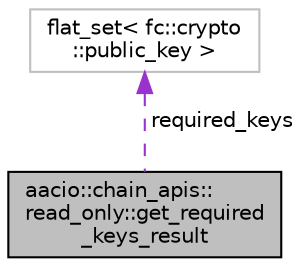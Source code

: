 digraph "aacio::chain_apis::read_only::get_required_keys_result"
{
  edge [fontname="Helvetica",fontsize="10",labelfontname="Helvetica",labelfontsize="10"];
  node [fontname="Helvetica",fontsize="10",shape=record];
  Node1 [label="aacio::chain_apis::\lread_only::get_required\l_keys_result",height=0.2,width=0.4,color="black", fillcolor="grey75", style="filled", fontcolor="black"];
  Node2 -> Node1 [dir="back",color="darkorchid3",fontsize="10",style="dashed",label=" required_keys" ];
  Node2 [label="flat_set\< fc::crypto\l::public_key \>",height=0.2,width=0.4,color="grey75", fillcolor="white", style="filled"];
}
